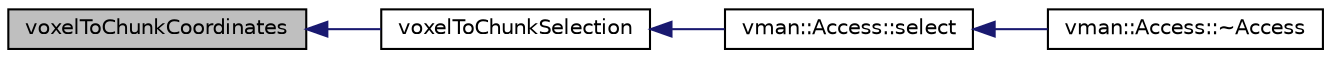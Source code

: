 digraph "voxelToChunkCoordinates"
{
  bgcolor="transparent";
  edge [fontname="Helvetica",fontsize="10",labelfontname="Helvetica",labelfontsize="10"];
  node [fontname="Helvetica",fontsize="10",shape=record];
  rankdir="LR";
  Node1 [label="voxelToChunkCoordinates",height=0.2,width=0.4,color="black", fillcolor="grey75", style="filled" fontcolor="black"];
  Node1 -> Node2 [dir="back",color="midnightblue",fontsize="10",style="solid",fontname="Helvetica"];
  Node2 [label="voxelToChunkSelection",height=0.2,width=0.4,color="black",URL="$classvman_1_1_volume.html#a67ea51084feaeda227185712dcd6598f",tooltip="Converts a voxel selection to an chunk selection."];
  Node2 -> Node3 [dir="back",color="midnightblue",fontsize="10",style="solid",fontname="Helvetica"];
  Node3 [label="vman::Access::select",height=0.2,width=0.4,color="black",URL="$classvman_1_1_access.html#a521a5afeeda28b88bb571286bc2a6a23",tooltip="Updates the selection."];
  Node3 -> Node4 [dir="back",color="midnightblue",fontsize="10",style="solid",fontname="Helvetica"];
  Node4 [label="vman::Access::~Access",height=0.2,width=0.4,color="black",URL="$classvman_1_1_access.html#a96b77b7b88f020b59b183648017fc26a",tooltip="Deleting a locked access object will cause an error!"];
}
